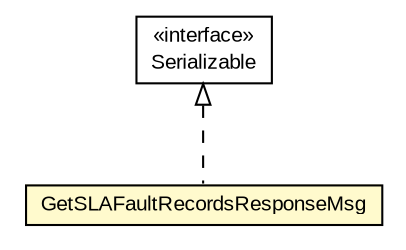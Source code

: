 #!/usr/local/bin/dot
#
# Class diagram 
# Generated by UMLGraph version R5_6-24-gf6e263 (http://www.umlgraph.org/)
#

digraph G {
	edge [fontname="arial",fontsize=10,labelfontname="arial",labelfontsize=10];
	node [fontname="arial",fontsize=10,shape=plaintext];
	nodesep=0.25;
	ranksep=0.5;
	// org.miloss.fgsms.services.interfaces.dataaccessservice.GetSLAFaultRecordsResponseMsg
	c631067 [label=<<table title="org.miloss.fgsms.services.interfaces.dataaccessservice.GetSLAFaultRecordsResponseMsg" border="0" cellborder="1" cellspacing="0" cellpadding="2" port="p" bgcolor="lemonChiffon" href="./GetSLAFaultRecordsResponseMsg.html">
		<tr><td><table border="0" cellspacing="0" cellpadding="1">
<tr><td align="center" balign="center"> GetSLAFaultRecordsResponseMsg </td></tr>
		</table></td></tr>
		</table>>, URL="./GetSLAFaultRecordsResponseMsg.html", fontname="arial", fontcolor="black", fontsize=10.0];
	//org.miloss.fgsms.services.interfaces.dataaccessservice.GetSLAFaultRecordsResponseMsg implements java.io.Serializable
	c631984:p -> c631067:p [dir=back,arrowtail=empty,style=dashed];
	// java.io.Serializable
	c631984 [label=<<table title="java.io.Serializable" border="0" cellborder="1" cellspacing="0" cellpadding="2" port="p" href="http://java.sun.com/j2se/1.4.2/docs/api/java/io/Serializable.html">
		<tr><td><table border="0" cellspacing="0" cellpadding="1">
<tr><td align="center" balign="center"> &#171;interface&#187; </td></tr>
<tr><td align="center" balign="center"> Serializable </td></tr>
		</table></td></tr>
		</table>>, URL="http://java.sun.com/j2se/1.4.2/docs/api/java/io/Serializable.html", fontname="arial", fontcolor="black", fontsize=10.0];
}

